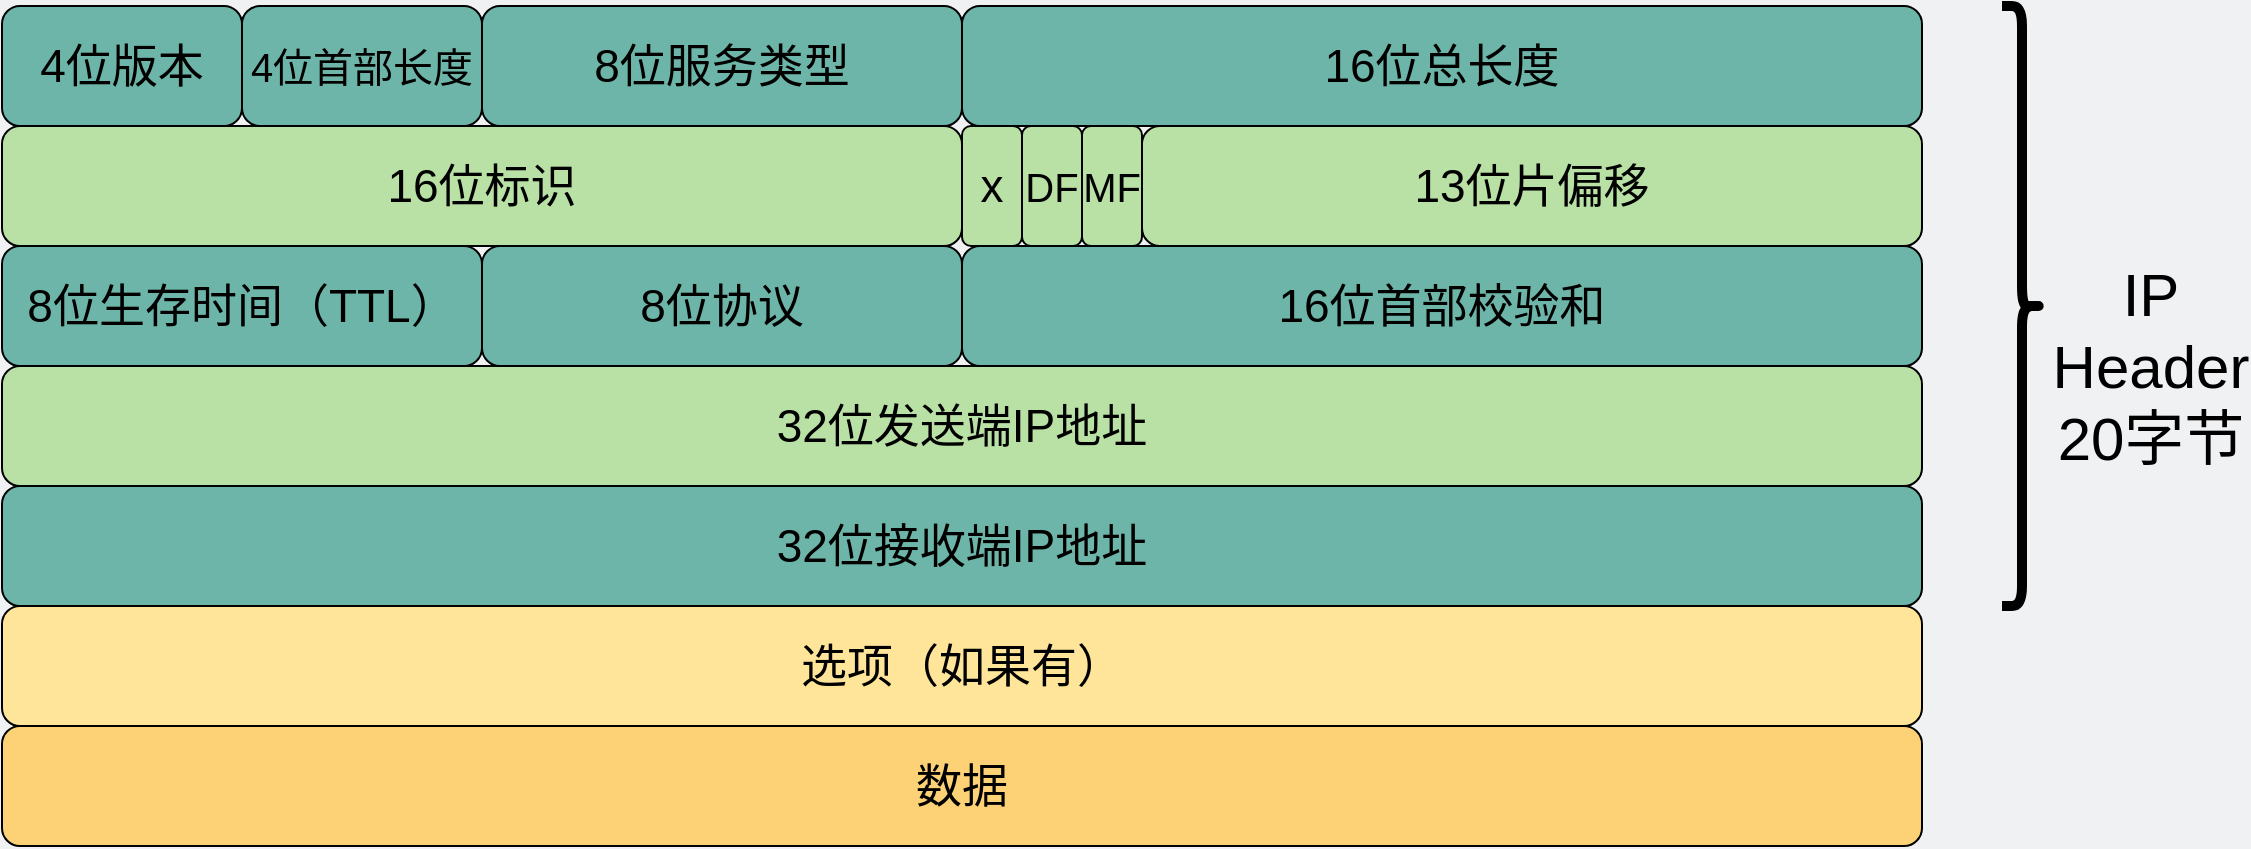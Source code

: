 <mxfile version="20.2.3" type="github">
  <diagram id="9fnjXT7nlAm7Ix4f8WDv" name="Page-1">
    <mxGraphModel dx="1298" dy="698" grid="0" gridSize="10" guides="1" tooltips="1" connect="1" arrows="1" fold="1" page="1" pageScale="1" pageWidth="600" pageHeight="500" background="#EFF1F3" math="0" shadow="0">
      <root>
        <mxCell id="0" />
        <mxCell id="1" parent="0" />
        <mxCell id="-xf_uFu9KCXf6jcXoVjT-1" value="&lt;font style=&quot;font-size: 23px;&quot;&gt;4位版本&lt;/font&gt;" style="rounded=1;whiteSpace=wrap;html=1;fontSize=23;fillColor=#6DB5A8;" parent="1" vertex="1">
          <mxGeometry x="70" y="50" width="120" height="60" as="geometry" />
        </mxCell>
        <mxCell id="-xf_uFu9KCXf6jcXoVjT-3" value="&lt;font style=&quot;font-size: 20px&quot;&gt;4位首部长度&lt;/font&gt;" style="rounded=1;whiteSpace=wrap;html=1;fontSize=23;fillColor=#6DB5A8;" parent="1" vertex="1">
          <mxGeometry x="190" y="50" width="120" height="60" as="geometry" />
        </mxCell>
        <mxCell id="-xf_uFu9KCXf6jcXoVjT-4" value="&lt;font style=&quot;font-size: 23px;&quot;&gt;8位服务类型&lt;/font&gt;" style="rounded=1;whiteSpace=wrap;html=1;fontSize=23;fillColor=#6DB5A8;" parent="1" vertex="1">
          <mxGeometry x="310" y="50" width="240" height="60" as="geometry" />
        </mxCell>
        <mxCell id="-xf_uFu9KCXf6jcXoVjT-5" value="&lt;font style=&quot;font-size: 23px;&quot;&gt;16位总长度&lt;/font&gt;" style="rounded=1;whiteSpace=wrap;html=1;fontSize=23;fillColor=#6DB5A8;" parent="1" vertex="1">
          <mxGeometry x="550" y="50" width="480" height="60" as="geometry" />
        </mxCell>
        <mxCell id="-xf_uFu9KCXf6jcXoVjT-6" value="&lt;font style=&quot;font-size: 23px;&quot;&gt;16位标识&lt;/font&gt;" style="rounded=1;whiteSpace=wrap;html=1;fontSize=23;fillColor=#B9E0A5;" parent="1" vertex="1">
          <mxGeometry x="70" y="110" width="480" height="60" as="geometry" />
        </mxCell>
        <mxCell id="-xf_uFu9KCXf6jcXoVjT-7" value="&lt;font style=&quot;font-size: 23px;&quot;&gt;13位片偏移&lt;/font&gt;" style="rounded=1;whiteSpace=wrap;html=1;fontSize=23;fillColor=#B9E0A5;" parent="1" vertex="1">
          <mxGeometry x="640" y="110" width="390" height="60" as="geometry" />
        </mxCell>
        <mxCell id="-xf_uFu9KCXf6jcXoVjT-8" value="x" style="rounded=1;whiteSpace=wrap;html=1;fontSize=23;fillColor=#B9E0A5;" parent="1" vertex="1">
          <mxGeometry x="550" y="110" width="30" height="60" as="geometry" />
        </mxCell>
        <mxCell id="-xf_uFu9KCXf6jcXoVjT-9" value="&lt;font style=&quot;font-size: 23px;&quot;&gt;8位生存时间（TTL）&lt;/font&gt;" style="rounded=1;whiteSpace=wrap;html=1;fontSize=23;fillColor=#6DB5A8;" parent="1" vertex="1">
          <mxGeometry x="70" y="170" width="240" height="60" as="geometry" />
        </mxCell>
        <mxCell id="-xf_uFu9KCXf6jcXoVjT-10" value="&lt;font style=&quot;font-size: 23px;&quot;&gt;8位协议&lt;/font&gt;" style="rounded=1;whiteSpace=wrap;html=1;fontSize=23;fillColor=#6DB5A8;" parent="1" vertex="1">
          <mxGeometry x="310" y="170" width="240" height="60" as="geometry" />
        </mxCell>
        <mxCell id="-xf_uFu9KCXf6jcXoVjT-11" value="&lt;font style=&quot;font-size: 23px;&quot;&gt;16位首部校验和&lt;/font&gt;" style="rounded=1;whiteSpace=wrap;html=1;fontSize=23;fillColor=#6DB5A8;" parent="1" vertex="1">
          <mxGeometry x="550" y="170" width="480" height="60" as="geometry" />
        </mxCell>
        <mxCell id="-xf_uFu9KCXf6jcXoVjT-12" value="&lt;font style=&quot;font-size: 23px;&quot;&gt;32位发送端IP地址&lt;/font&gt;" style="rounded=1;whiteSpace=wrap;html=1;fontSize=23;fillColor=#B9E0A5;" parent="1" vertex="1">
          <mxGeometry x="70" y="230" width="960" height="60" as="geometry" />
        </mxCell>
        <mxCell id="-xf_uFu9KCXf6jcXoVjT-13" value="&lt;font style=&quot;font-size: 23px;&quot;&gt;32位接收端IP地址&lt;/font&gt;" style="rounded=1;whiteSpace=wrap;html=1;fontSize=23;fillColor=#6DB5A8;" parent="1" vertex="1">
          <mxGeometry x="70" y="290" width="960" height="60" as="geometry" />
        </mxCell>
        <mxCell id="-xf_uFu9KCXf6jcXoVjT-14" value="&lt;font style=&quot;font-size: 23px;&quot;&gt;选项（如果有）&lt;/font&gt;" style="rounded=1;whiteSpace=wrap;html=1;fontSize=23;fillColor=#FFE599;" parent="1" vertex="1">
          <mxGeometry x="70" y="350" width="960" height="60" as="geometry" />
        </mxCell>
        <mxCell id="-xf_uFu9KCXf6jcXoVjT-15" value="&lt;font style=&quot;font-size: 23px;&quot;&gt;数据&lt;/font&gt;" style="rounded=1;whiteSpace=wrap;html=1;fontSize=23;fillColor=#FDD276;" parent="1" vertex="1">
          <mxGeometry x="70" y="410" width="960" height="60" as="geometry" />
        </mxCell>
        <mxCell id="-xf_uFu9KCXf6jcXoVjT-17" value="" style="shape=curlyBracket;whiteSpace=wrap;html=1;rounded=1;strokeColor=#000000;fillColor=#FDD276;gradientColor=none;fontSize=23;direction=west;strokeWidth=5;" parent="1" vertex="1">
          <mxGeometry x="1070" y="50" width="20" height="300" as="geometry" />
        </mxCell>
        <mxCell id="-xf_uFu9KCXf6jcXoVjT-18" value="&lt;font style=&quot;font-size: 30px&quot;&gt;IP&lt;br&gt;Header&lt;br&gt;20字节&lt;br&gt;&lt;/font&gt;" style="text;html=1;strokeColor=none;fillColor=none;align=center;verticalAlign=middle;whiteSpace=wrap;rounded=0;fontSize=23;" parent="1" vertex="1">
          <mxGeometry x="1099" y="220" width="91" height="20" as="geometry" />
        </mxCell>
        <mxCell id="fNshn0QDhJRIsS99x6wb-1" value="&lt;font style=&quot;font-size: 20px&quot;&gt;DF&lt;/font&gt;" style="rounded=1;whiteSpace=wrap;html=1;fontSize=23;fillColor=#B9E0A5;" parent="1" vertex="1">
          <mxGeometry x="580" y="110" width="30" height="60" as="geometry" />
        </mxCell>
        <mxCell id="fNshn0QDhJRIsS99x6wb-2" value="&lt;font style=&quot;font-size: 20px&quot;&gt;MF&lt;/font&gt;" style="rounded=1;whiteSpace=wrap;html=1;fontSize=23;fillColor=#B9E0A5;" parent="1" vertex="1">
          <mxGeometry x="610" y="110" width="30" height="60" as="geometry" />
        </mxCell>
      </root>
    </mxGraphModel>
  </diagram>
</mxfile>
